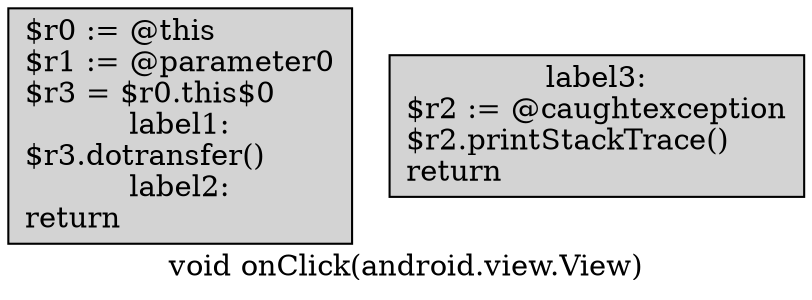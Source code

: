 digraph "void onClick(android.view.View)" {
    label="void onClick(android.view.View)";
    node [shape=box];
    "0" [style=filled,fillcolor=gray,style=filled,fillcolor=lightgray,label="$r0 := @this\l$r1 := @parameter0\l$r3 = $r0.this$0\llabel1:\n$r3.dotransfer()\llabel2:\nreturn\l",];
    "1" [style=filled,fillcolor=gray,style=filled,fillcolor=lightgray,label="label3:\n$r2 := @caughtexception\l$r2.printStackTrace()\lreturn\l",];
}
